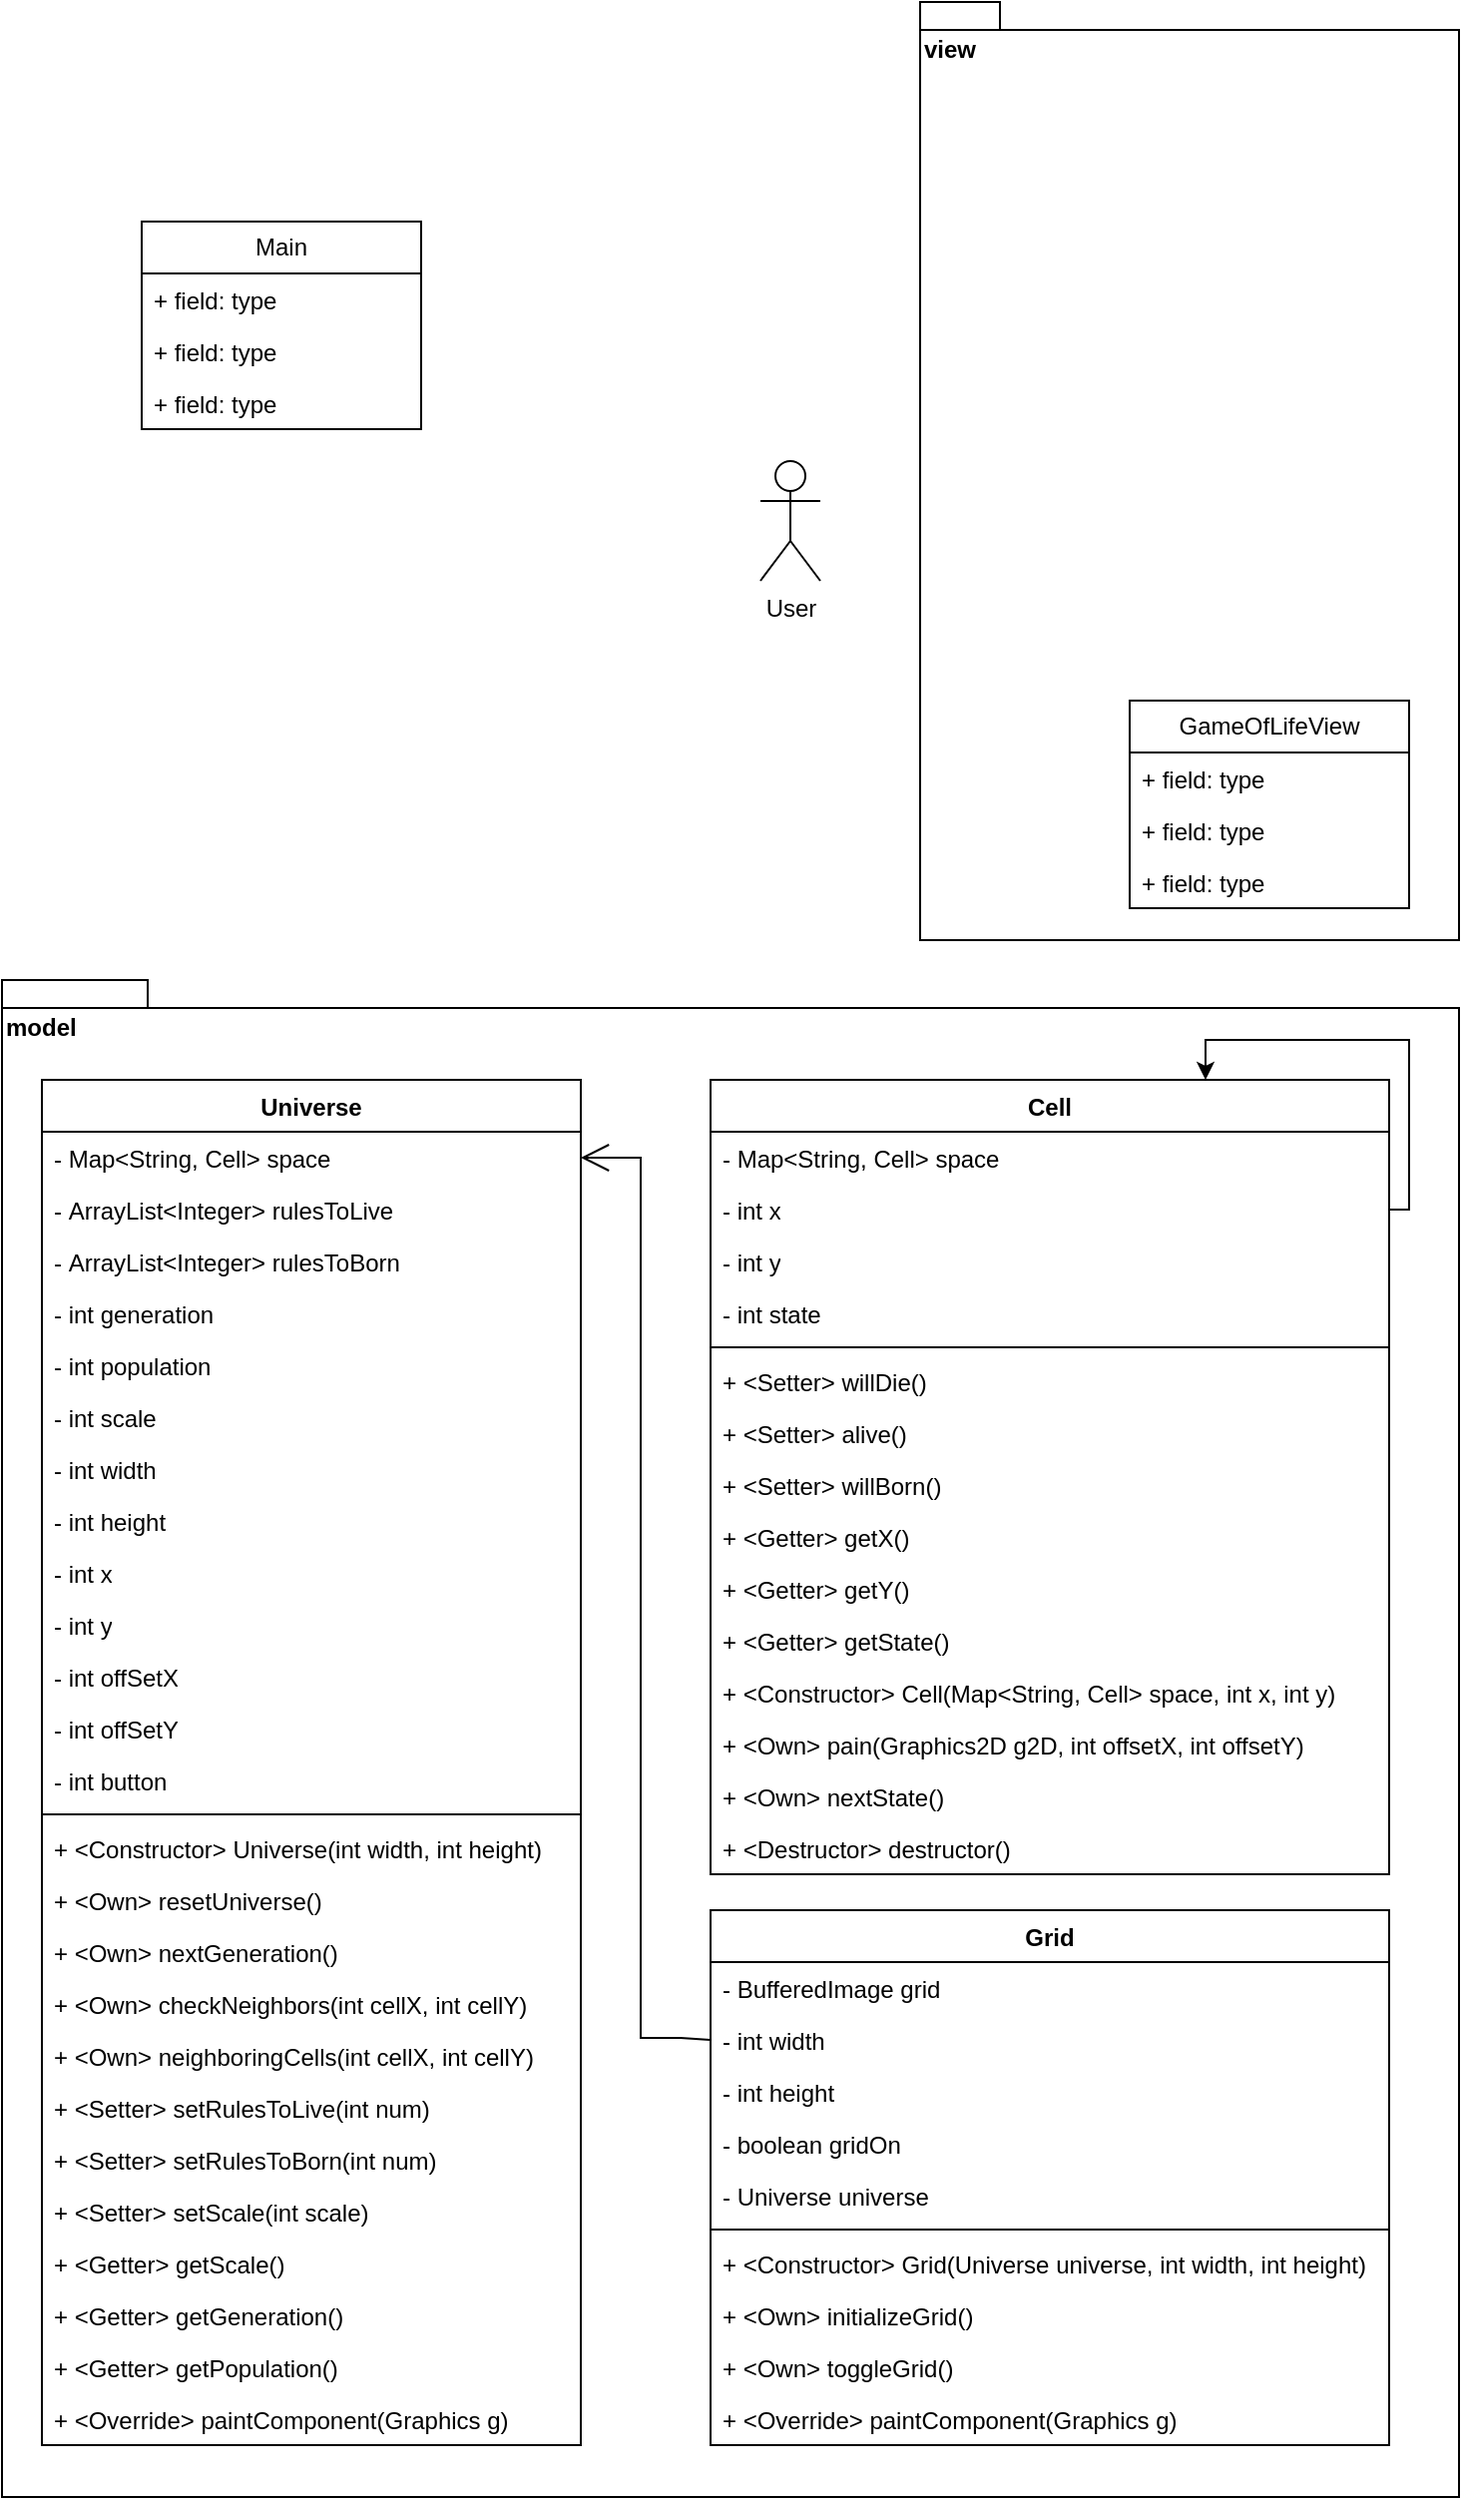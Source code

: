 <mxfile version="22.0.8" type="github">
  <diagram name="Página-1" id="Q6K7yyjsWoY5JZJmPjny">
    <mxGraphModel dx="1881" dy="934" grid="1" gridSize="10" guides="1" tooltips="1" connect="1" arrows="1" fold="1" page="1" pageScale="1" pageWidth="827" pageHeight="1169" math="0" shadow="0">
      <root>
        <mxCell id="0" />
        <mxCell id="1" parent="0" />
        <mxCell id="TEY3jmwEBBgoZcycU3_V-5" value="model" style="shape=folder;fontStyle=1;spacingTop=10;tabWidth=40;tabHeight=14;tabPosition=left;html=1;whiteSpace=wrap;align=left;verticalAlign=top;horizontal=1;fontSize=12;labelBackgroundColor=none;" vertex="1" parent="1">
          <mxGeometry x="-20" y="580" width="730" height="760" as="geometry" />
        </mxCell>
        <mxCell id="TEY3jmwEBBgoZcycU3_V-6" value="view" style="shape=folder;fontStyle=1;spacingTop=10;tabWidth=40;tabHeight=14;tabPosition=left;html=1;whiteSpace=wrap;verticalAlign=top;align=left;" vertex="1" parent="1">
          <mxGeometry x="440" y="90" width="270" height="470" as="geometry" />
        </mxCell>
        <mxCell id="TEY3jmwEBBgoZcycU3_V-15" value="GameOfLifeView" style="swimlane;fontStyle=0;childLayout=stackLayout;horizontal=1;startSize=26;fillColor=none;horizontalStack=0;resizeParent=1;resizeParentMax=0;resizeLast=0;collapsible=1;marginBottom=0;whiteSpace=wrap;html=1;" vertex="1" parent="1">
          <mxGeometry x="545" y="440" width="140" height="104" as="geometry" />
        </mxCell>
        <mxCell id="TEY3jmwEBBgoZcycU3_V-16" value="+ field: type" style="text;strokeColor=none;fillColor=none;align=left;verticalAlign=top;spacingLeft=4;spacingRight=4;overflow=hidden;rotatable=0;points=[[0,0.5],[1,0.5]];portConstraint=eastwest;whiteSpace=wrap;html=1;" vertex="1" parent="TEY3jmwEBBgoZcycU3_V-15">
          <mxGeometry y="26" width="140" height="26" as="geometry" />
        </mxCell>
        <mxCell id="TEY3jmwEBBgoZcycU3_V-17" value="+ field: type" style="text;strokeColor=none;fillColor=none;align=left;verticalAlign=top;spacingLeft=4;spacingRight=4;overflow=hidden;rotatable=0;points=[[0,0.5],[1,0.5]];portConstraint=eastwest;whiteSpace=wrap;html=1;" vertex="1" parent="TEY3jmwEBBgoZcycU3_V-15">
          <mxGeometry y="52" width="140" height="26" as="geometry" />
        </mxCell>
        <mxCell id="TEY3jmwEBBgoZcycU3_V-18" value="+ field: type" style="text;strokeColor=none;fillColor=none;align=left;verticalAlign=top;spacingLeft=4;spacingRight=4;overflow=hidden;rotatable=0;points=[[0,0.5],[1,0.5]];portConstraint=eastwest;whiteSpace=wrap;html=1;" vertex="1" parent="TEY3jmwEBBgoZcycU3_V-15">
          <mxGeometry y="78" width="140" height="26" as="geometry" />
        </mxCell>
        <mxCell id="TEY3jmwEBBgoZcycU3_V-19" value="Main" style="swimlane;fontStyle=0;childLayout=stackLayout;horizontal=1;startSize=26;fillColor=none;horizontalStack=0;resizeParent=1;resizeParentMax=0;resizeLast=0;collapsible=1;marginBottom=0;whiteSpace=wrap;html=1;" vertex="1" parent="1">
          <mxGeometry x="50" y="200" width="140" height="104" as="geometry" />
        </mxCell>
        <mxCell id="TEY3jmwEBBgoZcycU3_V-20" value="+ field: type" style="text;strokeColor=none;fillColor=none;align=left;verticalAlign=top;spacingLeft=4;spacingRight=4;overflow=hidden;rotatable=0;points=[[0,0.5],[1,0.5]];portConstraint=eastwest;whiteSpace=wrap;html=1;" vertex="1" parent="TEY3jmwEBBgoZcycU3_V-19">
          <mxGeometry y="26" width="140" height="26" as="geometry" />
        </mxCell>
        <mxCell id="TEY3jmwEBBgoZcycU3_V-21" value="+ field: type" style="text;strokeColor=none;fillColor=none;align=left;verticalAlign=top;spacingLeft=4;spacingRight=4;overflow=hidden;rotatable=0;points=[[0,0.5],[1,0.5]];portConstraint=eastwest;whiteSpace=wrap;html=1;" vertex="1" parent="TEY3jmwEBBgoZcycU3_V-19">
          <mxGeometry y="52" width="140" height="26" as="geometry" />
        </mxCell>
        <mxCell id="TEY3jmwEBBgoZcycU3_V-22" value="+ field: type" style="text;strokeColor=none;fillColor=none;align=left;verticalAlign=top;spacingLeft=4;spacingRight=4;overflow=hidden;rotatable=0;points=[[0,0.5],[1,0.5]];portConstraint=eastwest;whiteSpace=wrap;html=1;" vertex="1" parent="TEY3jmwEBBgoZcycU3_V-19">
          <mxGeometry y="78" width="140" height="26" as="geometry" />
        </mxCell>
        <mxCell id="TEY3jmwEBBgoZcycU3_V-23" value="Cell" style="swimlane;fontStyle=1;align=center;verticalAlign=top;childLayout=stackLayout;horizontal=1;startSize=26;horizontalStack=0;resizeParent=1;resizeParentMax=0;resizeLast=0;collapsible=1;marginBottom=0;whiteSpace=wrap;html=1;" vertex="1" parent="1">
          <mxGeometry x="335" y="630" width="340" height="398" as="geometry" />
        </mxCell>
        <mxCell id="TEY3jmwEBBgoZcycU3_V-24" value="-&amp;nbsp;Map&amp;lt;String, Cell&amp;gt; space" style="text;strokeColor=none;fillColor=none;align=left;verticalAlign=top;spacingLeft=4;spacingRight=4;overflow=hidden;rotatable=0;points=[[0,0.5],[1,0.5]];portConstraint=eastwest;whiteSpace=wrap;html=1;" vertex="1" parent="TEY3jmwEBBgoZcycU3_V-23">
          <mxGeometry y="26" width="340" height="26" as="geometry" />
        </mxCell>
        <mxCell id="TEY3jmwEBBgoZcycU3_V-41" style="edgeStyle=orthogonalEdgeStyle;rounded=0;orthogonalLoop=1;jettySize=auto;html=1;exitX=1;exitY=0.5;exitDx=0;exitDy=0;" edge="1" parent="TEY3jmwEBBgoZcycU3_V-23" source="TEY3jmwEBBgoZcycU3_V-27">
          <mxGeometry relative="1" as="geometry">
            <mxPoint x="248" as="targetPoint" />
            <Array as="points">
              <mxPoint x="350" y="65" />
              <mxPoint x="350" y="-20" />
              <mxPoint x="248" y="-20" />
            </Array>
          </mxGeometry>
        </mxCell>
        <mxCell id="TEY3jmwEBBgoZcycU3_V-27" value="-&amp;nbsp;int x" style="text;strokeColor=none;fillColor=none;align=left;verticalAlign=top;spacingLeft=4;spacingRight=4;overflow=hidden;rotatable=0;points=[[0,0.5],[1,0.5]];portConstraint=eastwest;whiteSpace=wrap;html=1;" vertex="1" parent="TEY3jmwEBBgoZcycU3_V-23">
          <mxGeometry y="52" width="340" height="26" as="geometry" />
        </mxCell>
        <mxCell id="TEY3jmwEBBgoZcycU3_V-30" value="-&amp;nbsp;int y" style="text;strokeColor=none;fillColor=none;align=left;verticalAlign=top;spacingLeft=4;spacingRight=4;overflow=hidden;rotatable=0;points=[[0,0.5],[1,0.5]];portConstraint=eastwest;whiteSpace=wrap;html=1;" vertex="1" parent="TEY3jmwEBBgoZcycU3_V-23">
          <mxGeometry y="78" width="340" height="26" as="geometry" />
        </mxCell>
        <mxCell id="TEY3jmwEBBgoZcycU3_V-31" value="-&amp;nbsp;int state" style="text;strokeColor=none;fillColor=none;align=left;verticalAlign=top;spacingLeft=4;spacingRight=4;overflow=hidden;rotatable=0;points=[[0,0.5],[1,0.5]];portConstraint=eastwest;whiteSpace=wrap;html=1;" vertex="1" parent="TEY3jmwEBBgoZcycU3_V-23">
          <mxGeometry y="104" width="340" height="26" as="geometry" />
        </mxCell>
        <mxCell id="TEY3jmwEBBgoZcycU3_V-25" value="" style="line;strokeWidth=1;fillColor=none;align=left;verticalAlign=middle;spacingTop=-1;spacingLeft=3;spacingRight=3;rotatable=0;labelPosition=right;points=[];portConstraint=eastwest;strokeColor=inherit;" vertex="1" parent="TEY3jmwEBBgoZcycU3_V-23">
          <mxGeometry y="130" width="340" height="8" as="geometry" />
        </mxCell>
        <mxCell id="TEY3jmwEBBgoZcycU3_V-35" value="+ &amp;lt;Setter&amp;gt; willDie()" style="text;strokeColor=none;fillColor=none;align=left;verticalAlign=top;spacingLeft=4;spacingRight=4;overflow=hidden;rotatable=0;points=[[0,0.5],[1,0.5]];portConstraint=eastwest;whiteSpace=wrap;html=1;" vertex="1" parent="TEY3jmwEBBgoZcycU3_V-23">
          <mxGeometry y="138" width="340" height="26" as="geometry" />
        </mxCell>
        <mxCell id="TEY3jmwEBBgoZcycU3_V-36" value="+ &amp;lt;Setter&amp;gt; alive()" style="text;strokeColor=none;fillColor=none;align=left;verticalAlign=top;spacingLeft=4;spacingRight=4;overflow=hidden;rotatable=0;points=[[0,0.5],[1,0.5]];portConstraint=eastwest;whiteSpace=wrap;html=1;" vertex="1" parent="TEY3jmwEBBgoZcycU3_V-23">
          <mxGeometry y="164" width="340" height="26" as="geometry" />
        </mxCell>
        <mxCell id="TEY3jmwEBBgoZcycU3_V-34" value="+ &amp;lt;Setter&amp;gt; willBorn()" style="text;strokeColor=none;fillColor=none;align=left;verticalAlign=top;spacingLeft=4;spacingRight=4;overflow=hidden;rotatable=0;points=[[0,0.5],[1,0.5]];portConstraint=eastwest;whiteSpace=wrap;html=1;" vertex="1" parent="TEY3jmwEBBgoZcycU3_V-23">
          <mxGeometry y="190" width="340" height="26" as="geometry" />
        </mxCell>
        <mxCell id="TEY3jmwEBBgoZcycU3_V-37" value="+ &amp;lt;Getter&amp;gt; getX()" style="text;strokeColor=none;fillColor=none;align=left;verticalAlign=top;spacingLeft=4;spacingRight=4;overflow=hidden;rotatable=0;points=[[0,0.5],[1,0.5]];portConstraint=eastwest;whiteSpace=wrap;html=1;" vertex="1" parent="TEY3jmwEBBgoZcycU3_V-23">
          <mxGeometry y="216" width="340" height="26" as="geometry" />
        </mxCell>
        <mxCell id="TEY3jmwEBBgoZcycU3_V-38" value="+ &amp;lt;Getter&amp;gt; getY()" style="text;strokeColor=none;fillColor=none;align=left;verticalAlign=top;spacingLeft=4;spacingRight=4;overflow=hidden;rotatable=0;points=[[0,0.5],[1,0.5]];portConstraint=eastwest;whiteSpace=wrap;html=1;" vertex="1" parent="TEY3jmwEBBgoZcycU3_V-23">
          <mxGeometry y="242" width="340" height="26" as="geometry" />
        </mxCell>
        <mxCell id="TEY3jmwEBBgoZcycU3_V-39" value="+ &amp;lt;Getter&amp;gt; getState()" style="text;strokeColor=none;fillColor=none;align=left;verticalAlign=top;spacingLeft=4;spacingRight=4;overflow=hidden;rotatable=0;points=[[0,0.5],[1,0.5]];portConstraint=eastwest;whiteSpace=wrap;html=1;" vertex="1" parent="TEY3jmwEBBgoZcycU3_V-23">
          <mxGeometry y="268" width="340" height="26" as="geometry" />
        </mxCell>
        <mxCell id="TEY3jmwEBBgoZcycU3_V-26" value="+&amp;nbsp;&amp;lt;Constructor&amp;gt;&lt;span style=&quot;background-color: initial;&quot;&gt;&amp;nbsp;Cell(Map&amp;lt;String, Cell&amp;gt; space, int x, int y)&lt;/span&gt;" style="text;strokeColor=none;fillColor=none;align=left;verticalAlign=top;spacingLeft=4;spacingRight=4;overflow=hidden;rotatable=0;points=[[0,0.5],[1,0.5]];portConstraint=eastwest;whiteSpace=wrap;html=1;" vertex="1" parent="TEY3jmwEBBgoZcycU3_V-23">
          <mxGeometry y="294" width="340" height="26" as="geometry" />
        </mxCell>
        <mxCell id="TEY3jmwEBBgoZcycU3_V-32" value="+&amp;nbsp;&amp;lt;Own&amp;gt;&lt;span style=&quot;background-color: initial;&quot;&gt;&amp;nbsp;pain(Graphics2D g2D, int offsetX, int offsetY)&lt;/span&gt;" style="text;strokeColor=none;fillColor=none;align=left;verticalAlign=top;spacingLeft=4;spacingRight=4;overflow=hidden;rotatable=0;points=[[0,0.5],[1,0.5]];portConstraint=eastwest;whiteSpace=wrap;html=1;" vertex="1" parent="TEY3jmwEBBgoZcycU3_V-23">
          <mxGeometry y="320" width="340" height="26" as="geometry" />
        </mxCell>
        <mxCell id="TEY3jmwEBBgoZcycU3_V-33" value="+ &amp;lt;Own&amp;gt; nextState()" style="text;strokeColor=none;fillColor=none;align=left;verticalAlign=top;spacingLeft=4;spacingRight=4;overflow=hidden;rotatable=0;points=[[0,0.5],[1,0.5]];portConstraint=eastwest;whiteSpace=wrap;html=1;" vertex="1" parent="TEY3jmwEBBgoZcycU3_V-23">
          <mxGeometry y="346" width="340" height="26" as="geometry" />
        </mxCell>
        <mxCell id="TEY3jmwEBBgoZcycU3_V-40" value="+ &amp;lt;Destructor&amp;gt; destructor()" style="text;strokeColor=none;fillColor=none;align=left;verticalAlign=top;spacingLeft=4;spacingRight=4;overflow=hidden;rotatable=0;points=[[0,0.5],[1,0.5]];portConstraint=eastwest;whiteSpace=wrap;html=1;" vertex="1" parent="TEY3jmwEBBgoZcycU3_V-23">
          <mxGeometry y="372" width="340" height="26" as="geometry" />
        </mxCell>
        <mxCell id="TEY3jmwEBBgoZcycU3_V-42" value="Universe" style="swimlane;fontStyle=1;align=center;verticalAlign=top;childLayout=stackLayout;horizontal=1;startSize=26;horizontalStack=0;resizeParent=1;resizeParentMax=0;resizeLast=0;collapsible=1;marginBottom=0;whiteSpace=wrap;html=1;" vertex="1" parent="1">
          <mxGeometry y="630" width="270" height="684" as="geometry" />
        </mxCell>
        <mxCell id="TEY3jmwEBBgoZcycU3_V-12" value="-&amp;nbsp;Map&amp;lt;String, Cell&amp;gt; space" style="text;strokeColor=none;fillColor=none;align=left;verticalAlign=top;spacingLeft=4;spacingRight=4;overflow=hidden;rotatable=0;points=[[0,0.5],[1,0.5]];portConstraint=eastwest;whiteSpace=wrap;html=1;" vertex="1" parent="TEY3jmwEBBgoZcycU3_V-42">
          <mxGeometry y="26" width="270" height="26" as="geometry" />
        </mxCell>
        <mxCell id="TEY3jmwEBBgoZcycU3_V-13" value="-&amp;nbsp;ArrayList&amp;lt;Integer&amp;gt; rulesToLive" style="text;strokeColor=none;fillColor=none;align=left;verticalAlign=top;spacingLeft=4;spacingRight=4;overflow=hidden;rotatable=0;points=[[0,0.5],[1,0.5]];portConstraint=eastwest;whiteSpace=wrap;html=1;" vertex="1" parent="TEY3jmwEBBgoZcycU3_V-42">
          <mxGeometry y="52" width="270" height="26" as="geometry" />
        </mxCell>
        <mxCell id="TEY3jmwEBBgoZcycU3_V-43" value="-&amp;nbsp;ArrayList&amp;lt;Integer&amp;gt; rulesToBorn" style="text;strokeColor=none;fillColor=none;align=left;verticalAlign=top;spacingLeft=4;spacingRight=4;overflow=hidden;rotatable=0;points=[[0,0.5],[1,0.5]];portConstraint=eastwest;whiteSpace=wrap;html=1;" vertex="1" parent="TEY3jmwEBBgoZcycU3_V-42">
          <mxGeometry y="78" width="270" height="26" as="geometry" />
        </mxCell>
        <mxCell id="TEY3jmwEBBgoZcycU3_V-46" value="- int generation" style="text;strokeColor=none;fillColor=none;align=left;verticalAlign=top;spacingLeft=4;spacingRight=4;overflow=hidden;rotatable=0;points=[[0,0.5],[1,0.5]];portConstraint=eastwest;whiteSpace=wrap;html=1;" vertex="1" parent="TEY3jmwEBBgoZcycU3_V-42">
          <mxGeometry y="104" width="270" height="26" as="geometry" />
        </mxCell>
        <mxCell id="TEY3jmwEBBgoZcycU3_V-47" value="-&amp;nbsp;int population" style="text;strokeColor=none;fillColor=none;align=left;verticalAlign=top;spacingLeft=4;spacingRight=4;overflow=hidden;rotatable=0;points=[[0,0.5],[1,0.5]];portConstraint=eastwest;whiteSpace=wrap;html=1;" vertex="1" parent="TEY3jmwEBBgoZcycU3_V-42">
          <mxGeometry y="130" width="270" height="26" as="geometry" />
        </mxCell>
        <mxCell id="TEY3jmwEBBgoZcycU3_V-48" value="-&amp;nbsp;int scale" style="text;strokeColor=none;fillColor=none;align=left;verticalAlign=top;spacingLeft=4;spacingRight=4;overflow=hidden;rotatable=0;points=[[0,0.5],[1,0.5]];portConstraint=eastwest;whiteSpace=wrap;html=1;" vertex="1" parent="TEY3jmwEBBgoZcycU3_V-42">
          <mxGeometry y="156" width="270" height="26" as="geometry" />
        </mxCell>
        <mxCell id="TEY3jmwEBBgoZcycU3_V-49" value="-&amp;nbsp;int width" style="text;strokeColor=none;fillColor=none;align=left;verticalAlign=top;spacingLeft=4;spacingRight=4;overflow=hidden;rotatable=0;points=[[0,0.5],[1,0.5]];portConstraint=eastwest;whiteSpace=wrap;html=1;" vertex="1" parent="TEY3jmwEBBgoZcycU3_V-42">
          <mxGeometry y="182" width="270" height="26" as="geometry" />
        </mxCell>
        <mxCell id="TEY3jmwEBBgoZcycU3_V-50" value="-&amp;nbsp;int height" style="text;strokeColor=none;fillColor=none;align=left;verticalAlign=top;spacingLeft=4;spacingRight=4;overflow=hidden;rotatable=0;points=[[0,0.5],[1,0.5]];portConstraint=eastwest;whiteSpace=wrap;html=1;" vertex="1" parent="TEY3jmwEBBgoZcycU3_V-42">
          <mxGeometry y="208" width="270" height="26" as="geometry" />
        </mxCell>
        <mxCell id="TEY3jmwEBBgoZcycU3_V-51" value="-&amp;nbsp;int x" style="text;strokeColor=none;fillColor=none;align=left;verticalAlign=top;spacingLeft=4;spacingRight=4;overflow=hidden;rotatable=0;points=[[0,0.5],[1,0.5]];portConstraint=eastwest;whiteSpace=wrap;html=1;" vertex="1" parent="TEY3jmwEBBgoZcycU3_V-42">
          <mxGeometry y="234" width="270" height="26" as="geometry" />
        </mxCell>
        <mxCell id="TEY3jmwEBBgoZcycU3_V-52" value="-&amp;nbsp;int y" style="text;strokeColor=none;fillColor=none;align=left;verticalAlign=top;spacingLeft=4;spacingRight=4;overflow=hidden;rotatable=0;points=[[0,0.5],[1,0.5]];portConstraint=eastwest;whiteSpace=wrap;html=1;" vertex="1" parent="TEY3jmwEBBgoZcycU3_V-42">
          <mxGeometry y="260" width="270" height="26" as="geometry" />
        </mxCell>
        <mxCell id="TEY3jmwEBBgoZcycU3_V-53" value="-&amp;nbsp;int offSetX" style="text;strokeColor=none;fillColor=none;align=left;verticalAlign=top;spacingLeft=4;spacingRight=4;overflow=hidden;rotatable=0;points=[[0,0.5],[1,0.5]];portConstraint=eastwest;whiteSpace=wrap;html=1;" vertex="1" parent="TEY3jmwEBBgoZcycU3_V-42">
          <mxGeometry y="286" width="270" height="26" as="geometry" />
        </mxCell>
        <mxCell id="TEY3jmwEBBgoZcycU3_V-54" value="-&amp;nbsp;int offSetY" style="text;strokeColor=none;fillColor=none;align=left;verticalAlign=top;spacingLeft=4;spacingRight=4;overflow=hidden;rotatable=0;points=[[0,0.5],[1,0.5]];portConstraint=eastwest;whiteSpace=wrap;html=1;" vertex="1" parent="TEY3jmwEBBgoZcycU3_V-42">
          <mxGeometry y="312" width="270" height="26" as="geometry" />
        </mxCell>
        <mxCell id="TEY3jmwEBBgoZcycU3_V-55" value="-&amp;nbsp;int button" style="text;strokeColor=none;fillColor=none;align=left;verticalAlign=top;spacingLeft=4;spacingRight=4;overflow=hidden;rotatable=0;points=[[0,0.5],[1,0.5]];portConstraint=eastwest;whiteSpace=wrap;html=1;" vertex="1" parent="TEY3jmwEBBgoZcycU3_V-42">
          <mxGeometry y="338" width="270" height="26" as="geometry" />
        </mxCell>
        <mxCell id="TEY3jmwEBBgoZcycU3_V-44" value="" style="line;strokeWidth=1;fillColor=none;align=left;verticalAlign=middle;spacingTop=-1;spacingLeft=3;spacingRight=3;rotatable=0;labelPosition=right;points=[];portConstraint=eastwest;strokeColor=inherit;" vertex="1" parent="TEY3jmwEBBgoZcycU3_V-42">
          <mxGeometry y="364" width="270" height="8" as="geometry" />
        </mxCell>
        <mxCell id="TEY3jmwEBBgoZcycU3_V-45" value="+ &amp;lt;Constructor&amp;gt;&amp;nbsp;Universe(int width, int height)" style="text;strokeColor=none;fillColor=none;align=left;verticalAlign=top;spacingLeft=4;spacingRight=4;overflow=hidden;rotatable=0;points=[[0,0.5],[1,0.5]];portConstraint=eastwest;whiteSpace=wrap;html=1;" vertex="1" parent="TEY3jmwEBBgoZcycU3_V-42">
          <mxGeometry y="372" width="270" height="26" as="geometry" />
        </mxCell>
        <mxCell id="TEY3jmwEBBgoZcycU3_V-56" value="+ &amp;lt;Own&amp;gt;&amp;nbsp;resetUniverse()" style="text;strokeColor=none;fillColor=none;align=left;verticalAlign=top;spacingLeft=4;spacingRight=4;overflow=hidden;rotatable=0;points=[[0,0.5],[1,0.5]];portConstraint=eastwest;whiteSpace=wrap;html=1;" vertex="1" parent="TEY3jmwEBBgoZcycU3_V-42">
          <mxGeometry y="398" width="270" height="26" as="geometry" />
        </mxCell>
        <mxCell id="TEY3jmwEBBgoZcycU3_V-57" value="+ &amp;lt;Own&amp;gt;&amp;nbsp;nextGeneration()" style="text;strokeColor=none;fillColor=none;align=left;verticalAlign=top;spacingLeft=4;spacingRight=4;overflow=hidden;rotatable=0;points=[[0,0.5],[1,0.5]];portConstraint=eastwest;whiteSpace=wrap;html=1;" vertex="1" parent="TEY3jmwEBBgoZcycU3_V-42">
          <mxGeometry y="424" width="270" height="26" as="geometry" />
        </mxCell>
        <mxCell id="TEY3jmwEBBgoZcycU3_V-58" value="+ &amp;lt;Own&amp;gt;&amp;nbsp;checkNeighbors(int cellX, int cellY)" style="text;strokeColor=none;fillColor=none;align=left;verticalAlign=top;spacingLeft=4;spacingRight=4;overflow=hidden;rotatable=0;points=[[0,0.5],[1,0.5]];portConstraint=eastwest;whiteSpace=wrap;html=1;" vertex="1" parent="TEY3jmwEBBgoZcycU3_V-42">
          <mxGeometry y="450" width="270" height="26" as="geometry" />
        </mxCell>
        <mxCell id="TEY3jmwEBBgoZcycU3_V-59" value="+ &amp;lt;Own&amp;gt;&amp;nbsp;neighboringCells(int cellX, int cellY)" style="text;strokeColor=none;fillColor=none;align=left;verticalAlign=top;spacingLeft=4;spacingRight=4;overflow=hidden;rotatable=0;points=[[0,0.5],[1,0.5]];portConstraint=eastwest;whiteSpace=wrap;html=1;" vertex="1" parent="TEY3jmwEBBgoZcycU3_V-42">
          <mxGeometry y="476" width="270" height="26" as="geometry" />
        </mxCell>
        <mxCell id="TEY3jmwEBBgoZcycU3_V-61" value="+ &amp;lt;Setter&amp;gt;&amp;nbsp;setRulesToLive(int num)" style="text;strokeColor=none;fillColor=none;align=left;verticalAlign=top;spacingLeft=4;spacingRight=4;overflow=hidden;rotatable=0;points=[[0,0.5],[1,0.5]];portConstraint=eastwest;whiteSpace=wrap;html=1;" vertex="1" parent="TEY3jmwEBBgoZcycU3_V-42">
          <mxGeometry y="502" width="270" height="26" as="geometry" />
        </mxCell>
        <mxCell id="TEY3jmwEBBgoZcycU3_V-62" value="+ &amp;lt;Setter&amp;gt;&amp;nbsp;setRulesToBorn(int num)" style="text;strokeColor=none;fillColor=none;align=left;verticalAlign=top;spacingLeft=4;spacingRight=4;overflow=hidden;rotatable=0;points=[[0,0.5],[1,0.5]];portConstraint=eastwest;whiteSpace=wrap;html=1;" vertex="1" parent="TEY3jmwEBBgoZcycU3_V-42">
          <mxGeometry y="528" width="270" height="26" as="geometry" />
        </mxCell>
        <mxCell id="TEY3jmwEBBgoZcycU3_V-64" value="+ &amp;lt;Setter&amp;gt;&amp;nbsp;setScale(int scale)" style="text;strokeColor=none;fillColor=none;align=left;verticalAlign=top;spacingLeft=4;spacingRight=4;overflow=hidden;rotatable=0;points=[[0,0.5],[1,0.5]];portConstraint=eastwest;whiteSpace=wrap;html=1;" vertex="1" parent="TEY3jmwEBBgoZcycU3_V-42">
          <mxGeometry y="554" width="270" height="26" as="geometry" />
        </mxCell>
        <mxCell id="TEY3jmwEBBgoZcycU3_V-70" value="+ &amp;lt;Getter&amp;gt; getScale()" style="text;strokeColor=none;fillColor=none;align=left;verticalAlign=top;spacingLeft=4;spacingRight=4;overflow=hidden;rotatable=0;points=[[0,0.5],[1,0.5]];portConstraint=eastwest;whiteSpace=wrap;html=1;" vertex="1" parent="TEY3jmwEBBgoZcycU3_V-42">
          <mxGeometry y="580" width="270" height="26" as="geometry" />
        </mxCell>
        <mxCell id="TEY3jmwEBBgoZcycU3_V-69" value="+ &amp;lt;Getter&amp;gt; getGeneration()" style="text;strokeColor=none;fillColor=none;align=left;verticalAlign=top;spacingLeft=4;spacingRight=4;overflow=hidden;rotatable=0;points=[[0,0.5],[1,0.5]];portConstraint=eastwest;whiteSpace=wrap;html=1;" vertex="1" parent="TEY3jmwEBBgoZcycU3_V-42">
          <mxGeometry y="606" width="270" height="26" as="geometry" />
        </mxCell>
        <mxCell id="TEY3jmwEBBgoZcycU3_V-68" value="+ &amp;lt;Getter&amp;gt; getPopulation()" style="text;strokeColor=none;fillColor=none;align=left;verticalAlign=top;spacingLeft=4;spacingRight=4;overflow=hidden;rotatable=0;points=[[0,0.5],[1,0.5]];portConstraint=eastwest;whiteSpace=wrap;html=1;" vertex="1" parent="TEY3jmwEBBgoZcycU3_V-42">
          <mxGeometry y="632" width="270" height="26" as="geometry" />
        </mxCell>
        <mxCell id="TEY3jmwEBBgoZcycU3_V-60" value="+ &amp;lt;Override&amp;gt;&amp;nbsp;paintComponent(Graphics g)" style="text;strokeColor=none;fillColor=none;align=left;verticalAlign=top;spacingLeft=4;spacingRight=4;overflow=hidden;rotatable=0;points=[[0,0.5],[1,0.5]];portConstraint=eastwest;whiteSpace=wrap;html=1;" vertex="1" parent="TEY3jmwEBBgoZcycU3_V-42">
          <mxGeometry y="658" width="270" height="26" as="geometry" />
        </mxCell>
        <mxCell id="TEY3jmwEBBgoZcycU3_V-71" value="Grid" style="swimlane;fontStyle=1;align=center;verticalAlign=top;childLayout=stackLayout;horizontal=1;startSize=26;horizontalStack=0;resizeParent=1;resizeParentMax=0;resizeLast=0;collapsible=1;marginBottom=0;whiteSpace=wrap;html=1;" vertex="1" parent="1">
          <mxGeometry x="335" y="1046" width="340" height="268" as="geometry" />
        </mxCell>
        <mxCell id="TEY3jmwEBBgoZcycU3_V-72" value="-&amp;nbsp;BufferedImage grid" style="text;strokeColor=none;fillColor=none;align=left;verticalAlign=top;spacingLeft=4;spacingRight=4;overflow=hidden;rotatable=0;points=[[0,0.5],[1,0.5]];portConstraint=eastwest;whiteSpace=wrap;html=1;" vertex="1" parent="TEY3jmwEBBgoZcycU3_V-71">
          <mxGeometry y="26" width="340" height="26" as="geometry" />
        </mxCell>
        <mxCell id="TEY3jmwEBBgoZcycU3_V-76" value="- int width" style="text;strokeColor=none;fillColor=none;align=left;verticalAlign=top;spacingLeft=4;spacingRight=4;overflow=hidden;rotatable=0;points=[[0,0.5],[1,0.5]];portConstraint=eastwest;whiteSpace=wrap;html=1;" vertex="1" parent="TEY3jmwEBBgoZcycU3_V-71">
          <mxGeometry y="52" width="340" height="26" as="geometry" />
        </mxCell>
        <mxCell id="TEY3jmwEBBgoZcycU3_V-75" value="- int height" style="text;strokeColor=none;fillColor=none;align=left;verticalAlign=top;spacingLeft=4;spacingRight=4;overflow=hidden;rotatable=0;points=[[0,0.5],[1,0.5]];portConstraint=eastwest;whiteSpace=wrap;html=1;" vertex="1" parent="TEY3jmwEBBgoZcycU3_V-71">
          <mxGeometry y="78" width="340" height="26" as="geometry" />
        </mxCell>
        <mxCell id="TEY3jmwEBBgoZcycU3_V-77" value="- boolean gridOn" style="text;strokeColor=none;fillColor=none;align=left;verticalAlign=top;spacingLeft=4;spacingRight=4;overflow=hidden;rotatable=0;points=[[0,0.5],[1,0.5]];portConstraint=eastwest;whiteSpace=wrap;html=1;" vertex="1" parent="TEY3jmwEBBgoZcycU3_V-71">
          <mxGeometry y="104" width="340" height="26" as="geometry" />
        </mxCell>
        <mxCell id="TEY3jmwEBBgoZcycU3_V-78" value="- Universe universe" style="text;strokeColor=none;fillColor=none;align=left;verticalAlign=top;spacingLeft=4;spacingRight=4;overflow=hidden;rotatable=0;points=[[0,0.5],[1,0.5]];portConstraint=eastwest;whiteSpace=wrap;html=1;" vertex="1" parent="TEY3jmwEBBgoZcycU3_V-71">
          <mxGeometry y="130" width="340" height="26" as="geometry" />
        </mxCell>
        <mxCell id="TEY3jmwEBBgoZcycU3_V-73" value="" style="line;strokeWidth=1;fillColor=none;align=left;verticalAlign=middle;spacingTop=-1;spacingLeft=3;spacingRight=3;rotatable=0;labelPosition=right;points=[];portConstraint=eastwest;strokeColor=inherit;" vertex="1" parent="TEY3jmwEBBgoZcycU3_V-71">
          <mxGeometry y="156" width="340" height="8" as="geometry" />
        </mxCell>
        <mxCell id="TEY3jmwEBBgoZcycU3_V-74" value="+&amp;nbsp;&amp;lt;Constructor&amp;gt; Grid(Universe universe, int width, int height)" style="text;strokeColor=none;fillColor=none;align=left;verticalAlign=top;spacingLeft=4;spacingRight=4;overflow=hidden;rotatable=0;points=[[0,0.5],[1,0.5]];portConstraint=eastwest;whiteSpace=wrap;html=1;" vertex="1" parent="TEY3jmwEBBgoZcycU3_V-71">
          <mxGeometry y="164" width="340" height="26" as="geometry" />
        </mxCell>
        <mxCell id="TEY3jmwEBBgoZcycU3_V-80" value="+&amp;nbsp;&amp;lt;Own&amp;gt; initializeGrid()" style="text;strokeColor=none;fillColor=none;align=left;verticalAlign=top;spacingLeft=4;spacingRight=4;overflow=hidden;rotatable=0;points=[[0,0.5],[1,0.5]];portConstraint=eastwest;whiteSpace=wrap;html=1;" vertex="1" parent="TEY3jmwEBBgoZcycU3_V-71">
          <mxGeometry y="190" width="340" height="26" as="geometry" />
        </mxCell>
        <mxCell id="TEY3jmwEBBgoZcycU3_V-81" value="+&amp;nbsp;&amp;lt;Own&amp;gt;&amp;nbsp;toggleGrid()" style="text;strokeColor=none;fillColor=none;align=left;verticalAlign=top;spacingLeft=4;spacingRight=4;overflow=hidden;rotatable=0;points=[[0,0.5],[1,0.5]];portConstraint=eastwest;whiteSpace=wrap;html=1;" vertex="1" parent="TEY3jmwEBBgoZcycU3_V-71">
          <mxGeometry y="216" width="340" height="26" as="geometry" />
        </mxCell>
        <mxCell id="TEY3jmwEBBgoZcycU3_V-79" value="+&amp;nbsp;&amp;lt;Override&amp;gt; paintComponent(Graphics g)" style="text;strokeColor=none;fillColor=none;align=left;verticalAlign=top;spacingLeft=4;spacingRight=4;overflow=hidden;rotatable=0;points=[[0,0.5],[1,0.5]];portConstraint=eastwest;whiteSpace=wrap;html=1;" vertex="1" parent="TEY3jmwEBBgoZcycU3_V-71">
          <mxGeometry y="242" width="340" height="26" as="geometry" />
        </mxCell>
        <mxCell id="TEY3jmwEBBgoZcycU3_V-82" value="" style="endArrow=open;endFill=1;endSize=12;html=1;rounded=0;exitX=0;exitY=0.5;exitDx=0;exitDy=0;entryX=1;entryY=0.5;entryDx=0;entryDy=0;" edge="1" parent="1" source="TEY3jmwEBBgoZcycU3_V-76" target="TEY3jmwEBBgoZcycU3_V-12">
          <mxGeometry width="160" relative="1" as="geometry">
            <mxPoint x="380" y="1060" as="sourcePoint" />
            <mxPoint x="540" y="1060" as="targetPoint" />
            <Array as="points">
              <mxPoint x="320" y="1110" />
              <mxPoint x="300" y="1110" />
              <mxPoint x="300" y="920" />
              <mxPoint x="300" y="669" />
            </Array>
          </mxGeometry>
        </mxCell>
        <mxCell id="TEY3jmwEBBgoZcycU3_V-83" value="User" style="shape=umlActor;verticalLabelPosition=bottom;verticalAlign=top;html=1;" vertex="1" parent="1">
          <mxGeometry x="360" y="320" width="30" height="60" as="geometry" />
        </mxCell>
      </root>
    </mxGraphModel>
  </diagram>
</mxfile>
